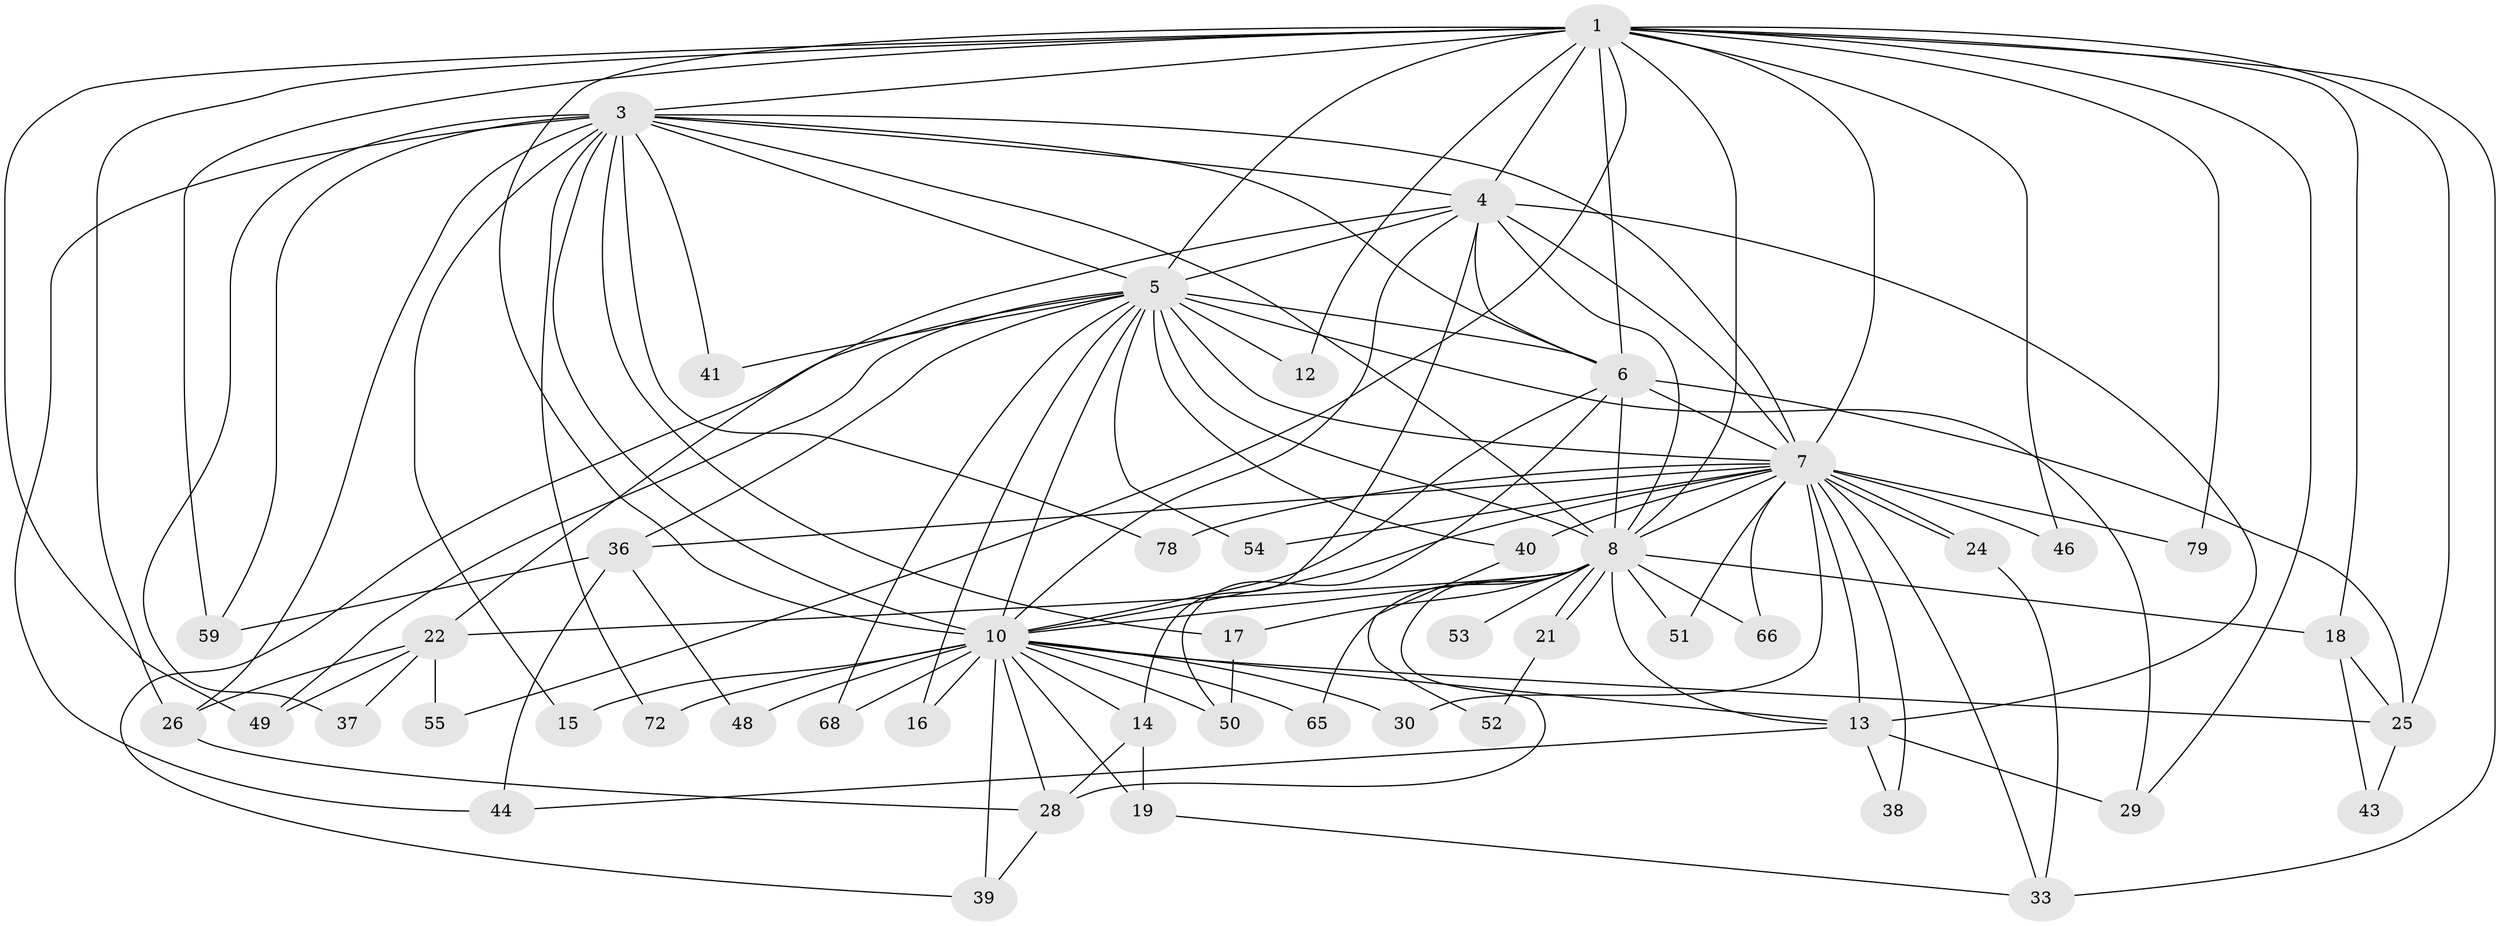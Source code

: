 // original degree distribution, {18: 0.012195121951219513, 12: 0.036585365853658534, 19: 0.012195121951219513, 20: 0.012195121951219513, 27: 0.012195121951219513, 24: 0.012195121951219513, 17: 0.012195121951219513, 26: 0.012195121951219513, 2: 0.5365853658536586, 5: 0.036585365853658534, 4: 0.07317073170731707, 3: 0.2073170731707317, 6: 0.012195121951219513, 7: 0.012195121951219513}
// Generated by graph-tools (version 1.1) at 2025/17/03/04/25 18:17:41]
// undirected, 49 vertices, 124 edges
graph export_dot {
graph [start="1"]
  node [color=gray90,style=filled];
  1 [super="+2"];
  3 [super="+56"];
  4 [super="+62"];
  5;
  6 [super="+74"];
  7 [super="+11"];
  8 [super="+31+23+57"];
  10;
  12;
  13 [super="+27"];
  14;
  15;
  16;
  17;
  18 [super="+60"];
  19;
  21;
  22 [super="+35"];
  24;
  25 [super="+34"];
  26;
  28 [super="+67+80"];
  29 [super="+42+32"];
  30;
  33 [super="+77+73"];
  36 [super="+63"];
  37;
  38;
  39 [super="+58"];
  40;
  41;
  43;
  44;
  46;
  48;
  49;
  50 [super="+75"];
  51;
  52;
  53;
  54;
  55;
  59;
  65;
  66;
  68;
  72 [super="+81"];
  78;
  79;
  1 -- 3 [weight=3];
  1 -- 4 [weight=3];
  1 -- 5 [weight=4];
  1 -- 6 [weight=4];
  1 -- 7 [weight=5];
  1 -- 8 [weight=6];
  1 -- 10 [weight=5];
  1 -- 18;
  1 -- 26;
  1 -- 33;
  1 -- 46;
  1 -- 59;
  1 -- 79;
  1 -- 12;
  1 -- 49;
  1 -- 55;
  1 -- 25;
  1 -- 29;
  3 -- 4;
  3 -- 5;
  3 -- 6;
  3 -- 7;
  3 -- 8;
  3 -- 10 [weight=2];
  3 -- 15;
  3 -- 17;
  3 -- 26;
  3 -- 37;
  3 -- 41;
  3 -- 44;
  3 -- 72 [weight=2];
  3 -- 78;
  3 -- 59;
  4 -- 5;
  4 -- 6;
  4 -- 7;
  4 -- 8;
  4 -- 10;
  4 -- 14;
  4 -- 22;
  4 -- 13;
  5 -- 6;
  5 -- 7;
  5 -- 8;
  5 -- 10;
  5 -- 12;
  5 -- 16;
  5 -- 29;
  5 -- 36;
  5 -- 39;
  5 -- 40;
  5 -- 41;
  5 -- 49;
  5 -- 54;
  5 -- 68;
  6 -- 7;
  6 -- 8;
  6 -- 10;
  6 -- 25;
  6 -- 50;
  7 -- 8 [weight=3];
  7 -- 10;
  7 -- 24;
  7 -- 24;
  7 -- 30;
  7 -- 33;
  7 -- 36;
  7 -- 38;
  7 -- 40;
  7 -- 46;
  7 -- 51;
  7 -- 54;
  7 -- 66;
  7 -- 78;
  7 -- 79;
  7 -- 13;
  8 -- 10;
  8 -- 13;
  8 -- 17;
  8 -- 18;
  8 -- 21;
  8 -- 21;
  8 -- 22;
  8 -- 28;
  8 -- 51;
  8 -- 53 [weight=2];
  8 -- 65;
  8 -- 66;
  10 -- 13;
  10 -- 14;
  10 -- 15;
  10 -- 16;
  10 -- 19;
  10 -- 30;
  10 -- 39;
  10 -- 48;
  10 -- 50;
  10 -- 65;
  10 -- 68;
  10 -- 72;
  10 -- 28;
  10 -- 25;
  13 -- 29 [weight=2];
  13 -- 38;
  13 -- 44;
  14 -- 19;
  14 -- 28;
  17 -- 50;
  18 -- 43;
  18 -- 25;
  19 -- 33;
  21 -- 52;
  22 -- 37;
  22 -- 49;
  22 -- 55;
  22 -- 26;
  24 -- 33;
  25 -- 43;
  26 -- 28;
  28 -- 39;
  36 -- 44;
  36 -- 48;
  36 -- 59;
  40 -- 52;
}
